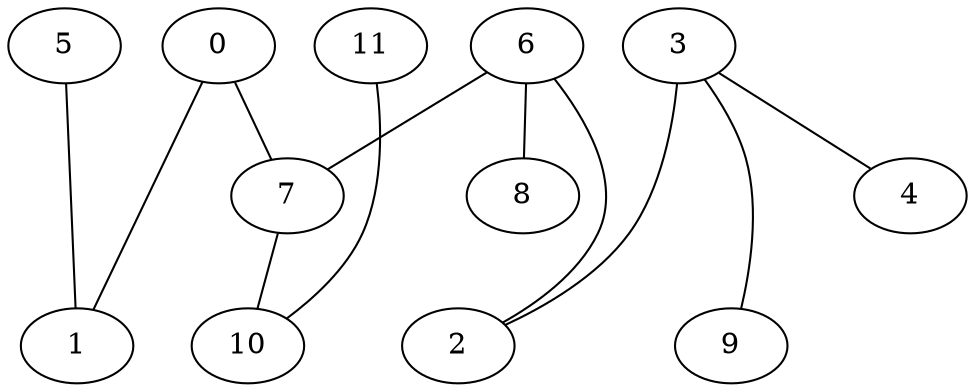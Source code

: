 strict graph {


	"5" [  weight=0 ];

	"5" -- "1" [  weight=0 ];

	"11" [  weight=0 ];

	"11" -- "10" [  weight=0 ];

	"6" [  weight=0 ];

	"6" -- "2" [  weight=0 ];

	"6" -- "7" [  weight=0 ];

	"6" -- "8" [  weight=0 ];

	"1" [  weight=0 ];

	"1" [  weight=0 ];

	"1" -- "5" [  weight=0 ];

	"3" [  weight=0 ];

	"3" -- "9" [  weight=0 ];

	"3" -- "2" [  weight=0 ];

	"3" -- "4" [  weight=0 ];

	"7" [  weight=0 ];

	"7" -- "10" [  weight=0 ];

	"7" [  weight=0 ];

	"7" -- "6" [  weight=0 ];

	"9" [  weight=0 ];

	"9" -- "3" [  weight=0 ];

	"0" [  weight=0 ];

	"0" -- "7" [  weight=0 ];

	"0" -- "1" [  weight=0 ];

	"8" [  weight=0 ];

	"8" -- "6" [  weight=0 ];

	"10" [  weight=0 ];

	"10" -- "11" [  weight=0 ];

	"10" -- "7" [  weight=0 ];

	"4" [  weight=0 ];

	"4" -- "3" [  weight=0 ];

	"2" [  weight=0 ];

	"2" -- "6" [  weight=0 ];

	"2" -- "3" [  weight=0 ];

}
